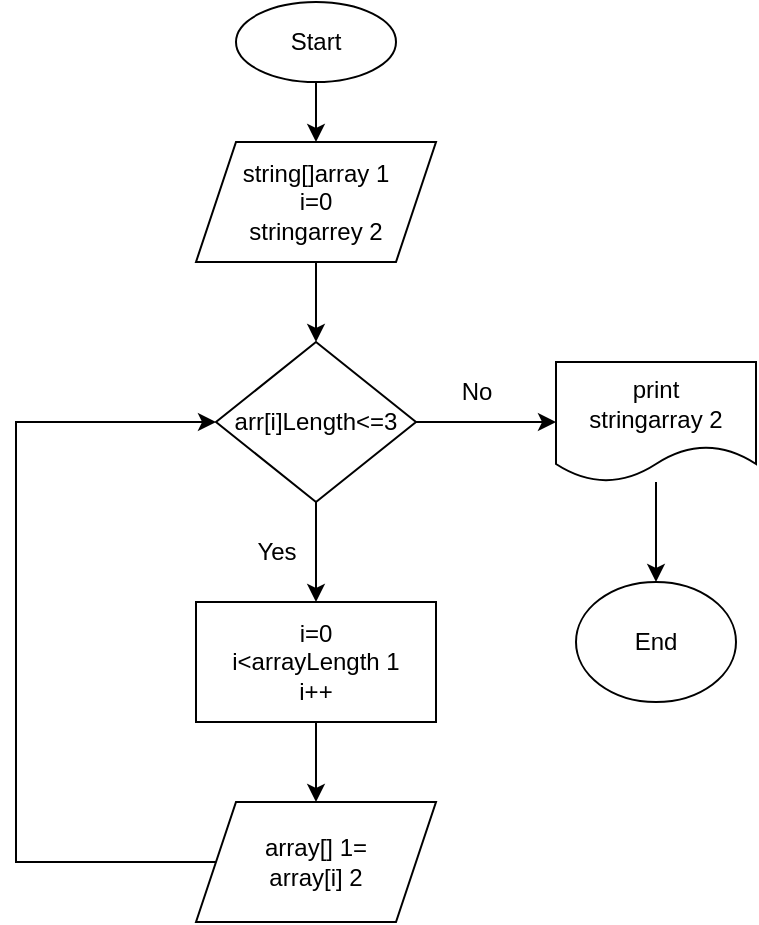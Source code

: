 <mxfile version="20.8.11" type="device"><diagram name="Страница 1" id="3xDQVBkwlc5r2W1sKzZV"><mxGraphModel dx="794" dy="519" grid="1" gridSize="10" guides="1" tooltips="1" connect="1" arrows="1" fold="1" page="1" pageScale="1" pageWidth="827" pageHeight="1169" math="0" shadow="0"><root><mxCell id="0"/><mxCell id="1" parent="0"/><mxCell id="mq8znDfMt6Rm6MuXmMpZ-2" style="edgeStyle=orthogonalEdgeStyle;rounded=0;orthogonalLoop=1;jettySize=auto;html=1;entryX=0.5;entryY=0;entryDx=0;entryDy=0;" edge="1" parent="1" source="FNSU3KUhBbVszYsaf1Pp-1"><mxGeometry relative="1" as="geometry"><mxPoint x="400" y="90" as="targetPoint"/></mxGeometry></mxCell><mxCell id="FNSU3KUhBbVszYsaf1Pp-1" value="Start" style="ellipse;whiteSpace=wrap;html=1;" parent="1" vertex="1"><mxGeometry x="360" y="20" width="80" height="40" as="geometry"/></mxCell><mxCell id="mq8znDfMt6Rm6MuXmMpZ-12" style="edgeStyle=orthogonalEdgeStyle;rounded=0;orthogonalLoop=1;jettySize=auto;html=1;" edge="1" parent="1" source="mq8znDfMt6Rm6MuXmMpZ-10"><mxGeometry relative="1" as="geometry"><mxPoint x="400" y="190" as="targetPoint"/></mxGeometry></mxCell><mxCell id="mq8znDfMt6Rm6MuXmMpZ-10" value="string[]array 1&lt;br&gt;i=0&lt;br&gt;stringarrey 2" style="shape=parallelogram;perimeter=parallelogramPerimeter;whiteSpace=wrap;html=1;fixedSize=1;" vertex="1" parent="1"><mxGeometry x="340" y="90" width="120" height="60" as="geometry"/></mxCell><mxCell id="mq8znDfMt6Rm6MuXmMpZ-31" style="edgeStyle=orthogonalEdgeStyle;rounded=0;orthogonalLoop=1;jettySize=auto;html=1;entryX=0.5;entryY=0;entryDx=0;entryDy=0;" edge="1" parent="1" source="mq8znDfMt6Rm6MuXmMpZ-11" target="mq8znDfMt6Rm6MuXmMpZ-29"><mxGeometry relative="1" as="geometry"/></mxCell><mxCell id="mq8znDfMt6Rm6MuXmMpZ-11" value="i=0&lt;br&gt;i&amp;lt;arrayLength 1&lt;br&gt;i++" style="rounded=0;whiteSpace=wrap;html=1;" vertex="1" parent="1"><mxGeometry x="340" y="320" width="120" height="60" as="geometry"/></mxCell><mxCell id="mq8znDfMt6Rm6MuXmMpZ-27" style="edgeStyle=orthogonalEdgeStyle;rounded=0;orthogonalLoop=1;jettySize=auto;html=1;entryX=0.5;entryY=0;entryDx=0;entryDy=0;" edge="1" parent="1" source="mq8znDfMt6Rm6MuXmMpZ-14" target="mq8znDfMt6Rm6MuXmMpZ-11"><mxGeometry relative="1" as="geometry"/></mxCell><mxCell id="mq8znDfMt6Rm6MuXmMpZ-28" style="edgeStyle=orthogonalEdgeStyle;rounded=0;orthogonalLoop=1;jettySize=auto;html=1;" edge="1" parent="1" source="mq8znDfMt6Rm6MuXmMpZ-14"><mxGeometry relative="1" as="geometry"><mxPoint x="520" y="230" as="targetPoint"/></mxGeometry></mxCell><mxCell id="mq8znDfMt6Rm6MuXmMpZ-14" value="arr[i]Length&amp;lt;=3" style="rhombus;whiteSpace=wrap;html=1;" vertex="1" parent="1"><mxGeometry x="350" y="190" width="100" height="80" as="geometry"/></mxCell><mxCell id="mq8znDfMt6Rm6MuXmMpZ-17" value="No" style="text;html=1;align=center;verticalAlign=middle;resizable=0;points=[];autosize=1;strokeColor=none;fillColor=none;" vertex="1" parent="1"><mxGeometry x="460" y="200" width="40" height="30" as="geometry"/></mxCell><mxCell id="mq8znDfMt6Rm6MuXmMpZ-18" value="Yes" style="text;html=1;align=center;verticalAlign=middle;resizable=0;points=[];autosize=1;strokeColor=none;fillColor=none;" vertex="1" parent="1"><mxGeometry x="360" y="280" width="40" height="30" as="geometry"/></mxCell><mxCell id="mq8znDfMt6Rm6MuXmMpZ-24" style="edgeStyle=orthogonalEdgeStyle;rounded=0;orthogonalLoop=1;jettySize=auto;html=1;exitX=0;exitY=0.5;exitDx=0;exitDy=0;entryX=0;entryY=0.5;entryDx=0;entryDy=0;" edge="1" parent="1" source="mq8znDfMt6Rm6MuXmMpZ-29" target="mq8znDfMt6Rm6MuXmMpZ-14"><mxGeometry relative="1" as="geometry"><mxPoint x="220" y="240" as="targetPoint"/><mxPoint x="340" y="450" as="sourcePoint"/><Array as="points"><mxPoint x="250" y="450"/><mxPoint x="250" y="230"/></Array></mxGeometry></mxCell><mxCell id="mq8znDfMt6Rm6MuXmMpZ-32" style="edgeStyle=orthogonalEdgeStyle;rounded=0;orthogonalLoop=1;jettySize=auto;html=1;" edge="1" parent="1" source="mq8znDfMt6Rm6MuXmMpZ-21" target="mq8znDfMt6Rm6MuXmMpZ-23"><mxGeometry relative="1" as="geometry"><Array as="points"/></mxGeometry></mxCell><mxCell id="mq8znDfMt6Rm6MuXmMpZ-21" value="print&lt;br&gt;stringarray 2" style="shape=document;whiteSpace=wrap;html=1;boundedLbl=1;" vertex="1" parent="1"><mxGeometry x="520" y="200" width="100" height="60" as="geometry"/></mxCell><mxCell id="mq8znDfMt6Rm6MuXmMpZ-23" value="End" style="ellipse;whiteSpace=wrap;html=1;" vertex="1" parent="1"><mxGeometry x="530" y="310" width="80" height="60" as="geometry"/></mxCell><mxCell id="3" style="edgeStyle=none;html=1;" edge="1" parent="1"><mxGeometry relative="1" as="geometry"><mxPoint x="281" y="410" as="targetPoint"/></mxGeometry></mxCell><mxCell id="2" style="edgeStyle=none;html=1;" edge="1" parent="1"><mxGeometry relative="1" as="geometry"><mxPoint x="380" y="340" as="targetPoint"/></mxGeometry></mxCell><mxCell id="mq8znDfMt6Rm6MuXmMpZ-29" value="array[] 1=&lt;br&gt;array[i] 2" style="shape=parallelogram;perimeter=parallelogramPerimeter;whiteSpace=wrap;html=1;fixedSize=1;" vertex="1" parent="1"><mxGeometry x="340" y="420" width="120" height="60" as="geometry"/></mxCell></root></mxGraphModel></diagram></mxfile>